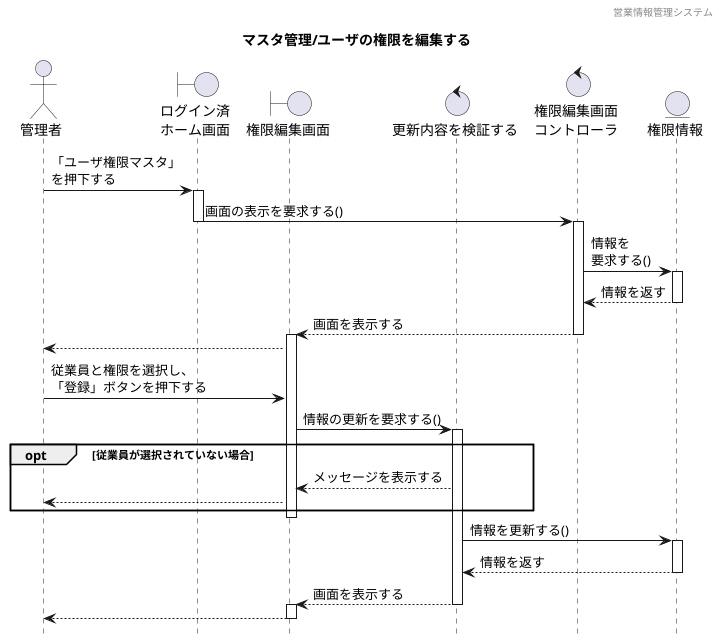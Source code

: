 @startuml sequence

hide footbox
header 営業情報管理システム
title マスタ管理/ユーザの権限を編集する

' actor "" as 
actor "管理者" as a1

' boundary "" as
boundary "ログイン済\nホーム画面" as b1
boundary "権限編集画面" as b2 

' control "" as
control "更新内容を検証する" as c2
control "権限編集画面\nコントローラ" as c4

' entity "" as
entity "権限情報" as e1

a1 -> b1:「ユーザ権限マスタ」\nを押下する
activate b1
b1 -> c4 : 画面の表示を要求する()
deactivate b1
activate c4
c4 -> e1:情報を\n要求する()
activate e1
e1 --> c4:情報を返す
deactivate e1
' c1 
c4 --> b2:画面を表示する
deactivate c4
activate b2
b2 --> a1
a1 -> b2:従業員と権限を選択し、\n「登録」ボタンを押下する
b2 -> c2:情報の更新を要求する()
activate c2
opt 従業員が選択されていない場合
c2 --> b2 : メッセージを表示する
b2 --> a1
end
deactivate b2
c2 -> e1: 情報を更新する()
activate e1
e1 --> c2:情報を返す
deactivate e1
c2 --> b2: 画面を表示する
deactivate c2
activate b2
b2 --> a1
deactivate b2

@enduml